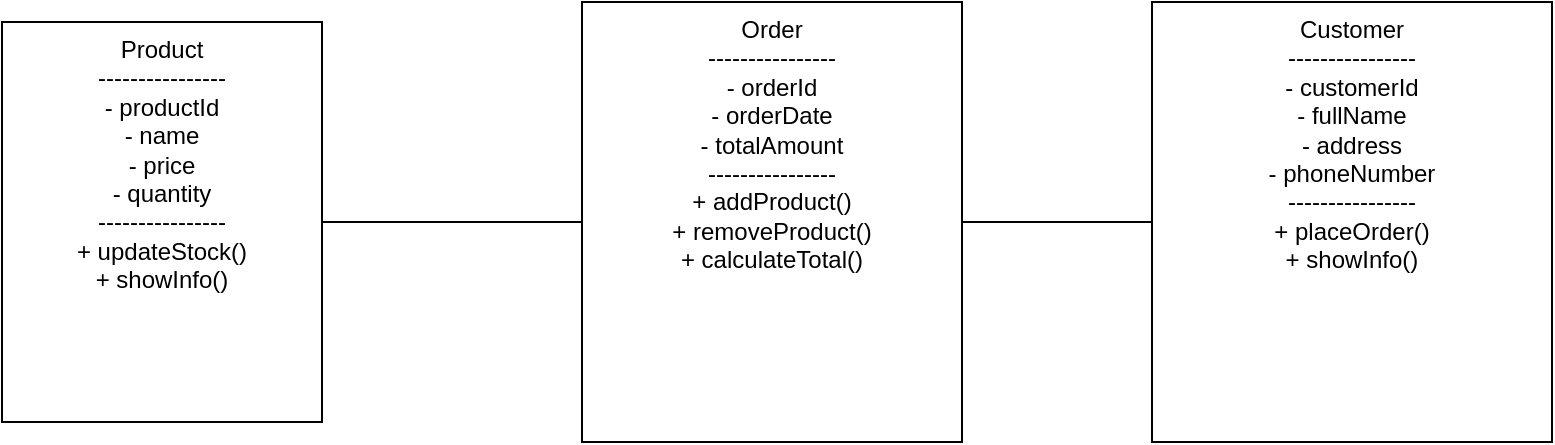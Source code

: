 <mxfile version="28.2.8">
  <diagram name="Class Diagram" id="oUlpMPOh6Oao7vGlobnU">
    <mxGraphModel dx="1042" dy="574" grid="0" gridSize="10" guides="1" tooltips="1" connect="1" arrows="1" fold="1" page="1" pageScale="1" pageWidth="850" pageHeight="1100" math="0" shadow="0">
      <root>
        <mxCell id="0" />
        <mxCell id="1" parent="0" />
        <mxCell id="RaUuJElfnf9nrEy152N1-1" value="Product&#xa;----------------&#xa;- productId&#xa;- name&#xa;- price&#xa;- quantity&#xa;----------------&#xa;+ updateStock()&#xa;+ showInfo()" style="rounded=0;whiteSpace=wrap;html=1;childLayout=stackLayout;verticalAlign=top;align=center;" vertex="1" parent="1">
          <mxGeometry x="59" y="493" width="160" height="200" as="geometry" />
        </mxCell>
        <mxCell id="RaUuJElfnf9nrEy152N1-2" value="Order&#xa;----------------&#xa;- orderId&#xa;- orderDate&#xa;- totalAmount&#xa;----------------&#xa;+ addProduct()&#xa;+ removeProduct()&#xa;+ calculateTotal()" style="rounded=0;whiteSpace=wrap;html=1;childLayout=stackLayout;verticalAlign=top;align=center;" vertex="1" parent="1">
          <mxGeometry x="349" y="483" width="190" height="220" as="geometry" />
        </mxCell>
        <mxCell id="RaUuJElfnf9nrEy152N1-3" value="Customer&#xa;----------------&#xa;- customerId&#xa;- fullName&#xa;- address&#xa;- phoneNumber&#xa;----------------&#xa;+ placeOrder()&#xa;+ showInfo()" style="rounded=0;whiteSpace=wrap;html=1;childLayout=stackLayout;verticalAlign=top;align=center;" vertex="1" parent="1">
          <mxGeometry x="634" y="483" width="200" height="220" as="geometry" />
        </mxCell>
        <mxCell id="RaUuJElfnf9nrEy152N1-4" style="endArrow=none;startArrow=none;html=1;edgeStyle=orthogonalEdgeStyle;" edge="1" parent="1" source="RaUuJElfnf9nrEy152N1-1" target="RaUuJElfnf9nrEy152N1-2">
          <mxGeometry relative="1" as="geometry" />
        </mxCell>
        <mxCell id="RaUuJElfnf9nrEy152N1-5" style="endArrow=none;startArrow=none;html=1;edgeStyle=orthogonalEdgeStyle;" edge="1" parent="1" source="RaUuJElfnf9nrEy152N1-3" target="RaUuJElfnf9nrEy152N1-2">
          <mxGeometry relative="1" as="geometry" />
        </mxCell>
      </root>
    </mxGraphModel>
  </diagram>
</mxfile>
